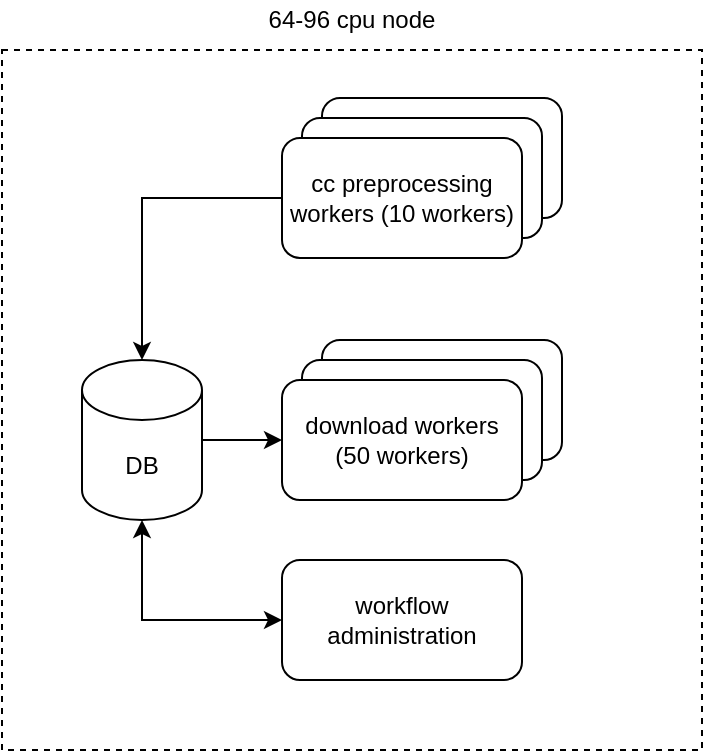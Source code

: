 <mxfile version="15.3.8" type="github">
  <diagram id="1oRrGrSfyK5PHLuMS9tj" name="Page-1">
    <mxGraphModel dx="1422" dy="850" grid="1" gridSize="10" guides="1" tooltips="1" connect="1" arrows="1" fold="1" page="1" pageScale="1" pageWidth="850" pageHeight="1100" math="0" shadow="0">
      <root>
        <mxCell id="0" />
        <mxCell id="1" parent="0" />
        <mxCell id="ULyVsMfsbUZqisRMRo5V-9" style="edgeStyle=orthogonalEdgeStyle;rounded=0;orthogonalLoop=1;jettySize=auto;html=1;entryX=0;entryY=0.5;entryDx=0;entryDy=0;" edge="1" parent="1" source="ULyVsMfsbUZqisRMRo5V-1" target="ULyVsMfsbUZqisRMRo5V-8">
          <mxGeometry relative="1" as="geometry" />
        </mxCell>
        <mxCell id="ULyVsMfsbUZqisRMRo5V-11" style="edgeStyle=orthogonalEdgeStyle;rounded=0;orthogonalLoop=1;jettySize=auto;html=1;exitX=0.5;exitY=1;exitDx=0;exitDy=0;exitPerimeter=0;entryX=0;entryY=0.5;entryDx=0;entryDy=0;startArrow=classic;startFill=1;" edge="1" parent="1" source="ULyVsMfsbUZqisRMRo5V-1" target="ULyVsMfsbUZqisRMRo5V-10">
          <mxGeometry relative="1" as="geometry" />
        </mxCell>
        <mxCell id="ULyVsMfsbUZqisRMRo5V-1" value="DB" style="shape=cylinder3;whiteSpace=wrap;html=1;boundedLbl=1;backgroundOutline=1;size=15;" vertex="1" parent="1">
          <mxGeometry x="80" y="320" width="60" height="80" as="geometry" />
        </mxCell>
        <mxCell id="ULyVsMfsbUZqisRMRo5V-2" value="" style="rounded=1;whiteSpace=wrap;html=1;" vertex="1" parent="1">
          <mxGeometry x="200" y="189" width="120" height="60" as="geometry" />
        </mxCell>
        <mxCell id="ULyVsMfsbUZqisRMRo5V-3" value="" style="rounded=1;whiteSpace=wrap;html=1;" vertex="1" parent="1">
          <mxGeometry x="190" y="199" width="120" height="60" as="geometry" />
        </mxCell>
        <mxCell id="ULyVsMfsbUZqisRMRo5V-5" style="edgeStyle=orthogonalEdgeStyle;rounded=0;orthogonalLoop=1;jettySize=auto;html=1;exitX=0;exitY=0.5;exitDx=0;exitDy=0;entryX=0.5;entryY=0;entryDx=0;entryDy=0;entryPerimeter=0;" edge="1" parent="1" source="ULyVsMfsbUZqisRMRo5V-4" target="ULyVsMfsbUZqisRMRo5V-1">
          <mxGeometry relative="1" as="geometry" />
        </mxCell>
        <mxCell id="ULyVsMfsbUZqisRMRo5V-4" value="cc preprocessing workers (10 workers)" style="rounded=1;whiteSpace=wrap;html=1;" vertex="1" parent="1">
          <mxGeometry x="180" y="209" width="120" height="60" as="geometry" />
        </mxCell>
        <mxCell id="ULyVsMfsbUZqisRMRo5V-6" value="" style="rounded=1;whiteSpace=wrap;html=1;" vertex="1" parent="1">
          <mxGeometry x="200" y="310" width="120" height="60" as="geometry" />
        </mxCell>
        <mxCell id="ULyVsMfsbUZqisRMRo5V-7" value="" style="rounded=1;whiteSpace=wrap;html=1;" vertex="1" parent="1">
          <mxGeometry x="190" y="320" width="120" height="60" as="geometry" />
        </mxCell>
        <mxCell id="ULyVsMfsbUZqisRMRo5V-8" value="download workers&lt;br&gt;(50 workers)" style="rounded=1;whiteSpace=wrap;html=1;" vertex="1" parent="1">
          <mxGeometry x="180" y="330" width="120" height="60" as="geometry" />
        </mxCell>
        <mxCell id="ULyVsMfsbUZqisRMRo5V-10" value="workflow administration" style="rounded=1;whiteSpace=wrap;html=1;" vertex="1" parent="1">
          <mxGeometry x="180" y="420" width="120" height="60" as="geometry" />
        </mxCell>
        <mxCell id="ULyVsMfsbUZqisRMRo5V-12" value="" style="whiteSpace=wrap;html=1;aspect=fixed;fillColor=none;dashed=1;" vertex="1" parent="1">
          <mxGeometry x="40" y="165" width="350" height="350" as="geometry" />
        </mxCell>
        <mxCell id="ULyVsMfsbUZqisRMRo5V-13" value="64-96 cpu node" style="text;html=1;strokeColor=none;fillColor=none;align=center;verticalAlign=middle;whiteSpace=wrap;rounded=0;dashed=1;" vertex="1" parent="1">
          <mxGeometry x="130" y="140" width="170" height="20" as="geometry" />
        </mxCell>
      </root>
    </mxGraphModel>
  </diagram>
</mxfile>
